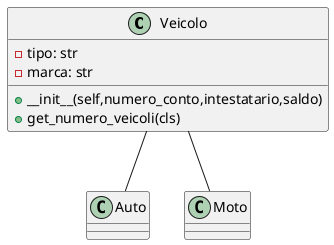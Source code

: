 @startuml
Veicolo -- Auto
Veicolo -- Moto
class Veicolo {
    -tipo: str
    -marca: str
    __
    +__init__(self,numero_conto,intestatario,saldo)
    +get_numero_veicoli(cls)
}
@enduml
